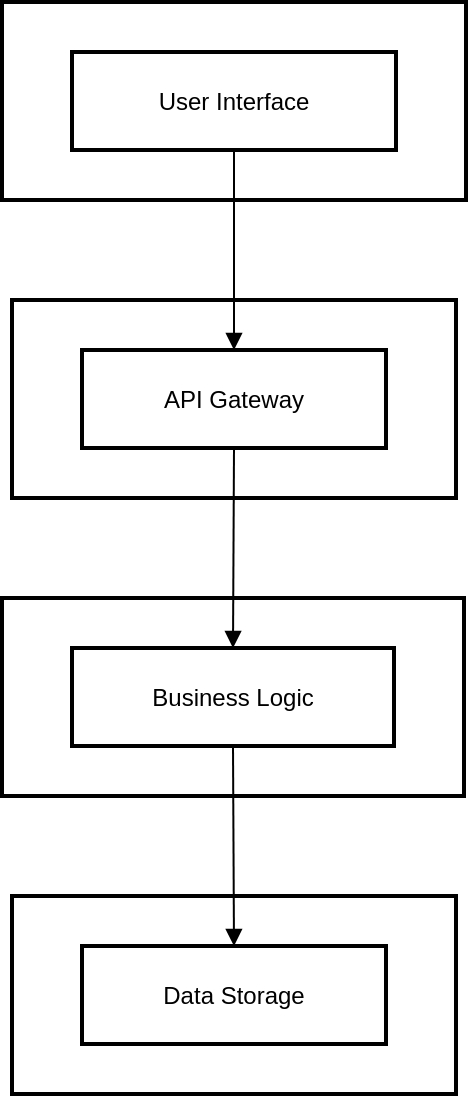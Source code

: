 <mxfile version="24.7.15">
  <diagram name="페이지-1" id="8g3DjIs7-QtR-ZdmJvyc">
    <mxGraphModel>
      <root>
        <mxCell id="0" />
        <mxCell id="1" parent="0" />
        <mxCell id="2" value="API" style="whiteSpace=wrap;strokeWidth=2;" vertex="1" parent="1">
          <mxGeometry x="13" y="157" width="222" height="99" as="geometry" />
        </mxCell>
        <mxCell id="3" value="Database" style="whiteSpace=wrap;strokeWidth=2;" vertex="1" parent="1">
          <mxGeometry x="13" y="455" width="222" height="99" as="geometry" />
        </mxCell>
        <mxCell id="4" value="Backend" style="whiteSpace=wrap;strokeWidth=2;" vertex="1" parent="1">
          <mxGeometry x="8" y="306" width="231" height="99" as="geometry" />
        </mxCell>
        <mxCell id="5" value="Frontend" style="whiteSpace=wrap;strokeWidth=2;" vertex="1" parent="1">
          <mxGeometry x="8" y="8" width="232" height="99" as="geometry" />
        </mxCell>
        <mxCell id="6" value="User Interface" style="whiteSpace=wrap;strokeWidth=2;" vertex="1" parent="1">
          <mxGeometry x="43" y="33" width="162" height="49" as="geometry" />
        </mxCell>
        <mxCell id="7" value="Business Logic" style="whiteSpace=wrap;strokeWidth=2;" vertex="1" parent="1">
          <mxGeometry x="43" y="331" width="161" height="49" as="geometry" />
        </mxCell>
        <mxCell id="8" value="Data Storage" style="whiteSpace=wrap;strokeWidth=2;" vertex="1" parent="1">
          <mxGeometry x="48" y="480" width="152" height="49" as="geometry" />
        </mxCell>
        <mxCell id="9" value="API Gateway" style="whiteSpace=wrap;strokeWidth=2;" vertex="1" parent="1">
          <mxGeometry x="48" y="182" width="152" height="49" as="geometry" />
        </mxCell>
        <mxCell id="10" value="" style="curved=1;startArrow=none;endArrow=block;exitX=0.5;exitY=1;entryX=0.5;entryY=0;" edge="1" parent="1" source="6" target="9">
          <mxGeometry relative="1" as="geometry">
            <Array as="points" />
          </mxGeometry>
        </mxCell>
        <mxCell id="11" value="" style="curved=1;startArrow=none;endArrow=block;exitX=0.5;exitY=1;entryX=0.5;entryY=0;" edge="1" parent="1" source="9" target="7">
          <mxGeometry relative="1" as="geometry">
            <Array as="points" />
          </mxGeometry>
        </mxCell>
        <mxCell id="12" value="" style="curved=1;startArrow=none;endArrow=block;exitX=0.5;exitY=1;entryX=0.5;entryY=0;" edge="1" parent="1" source="7" target="8">
          <mxGeometry relative="1" as="geometry">
            <Array as="points" />
          </mxGeometry>
        </mxCell>
      </root>
    </mxGraphModel>
  </diagram>
</mxfile>
